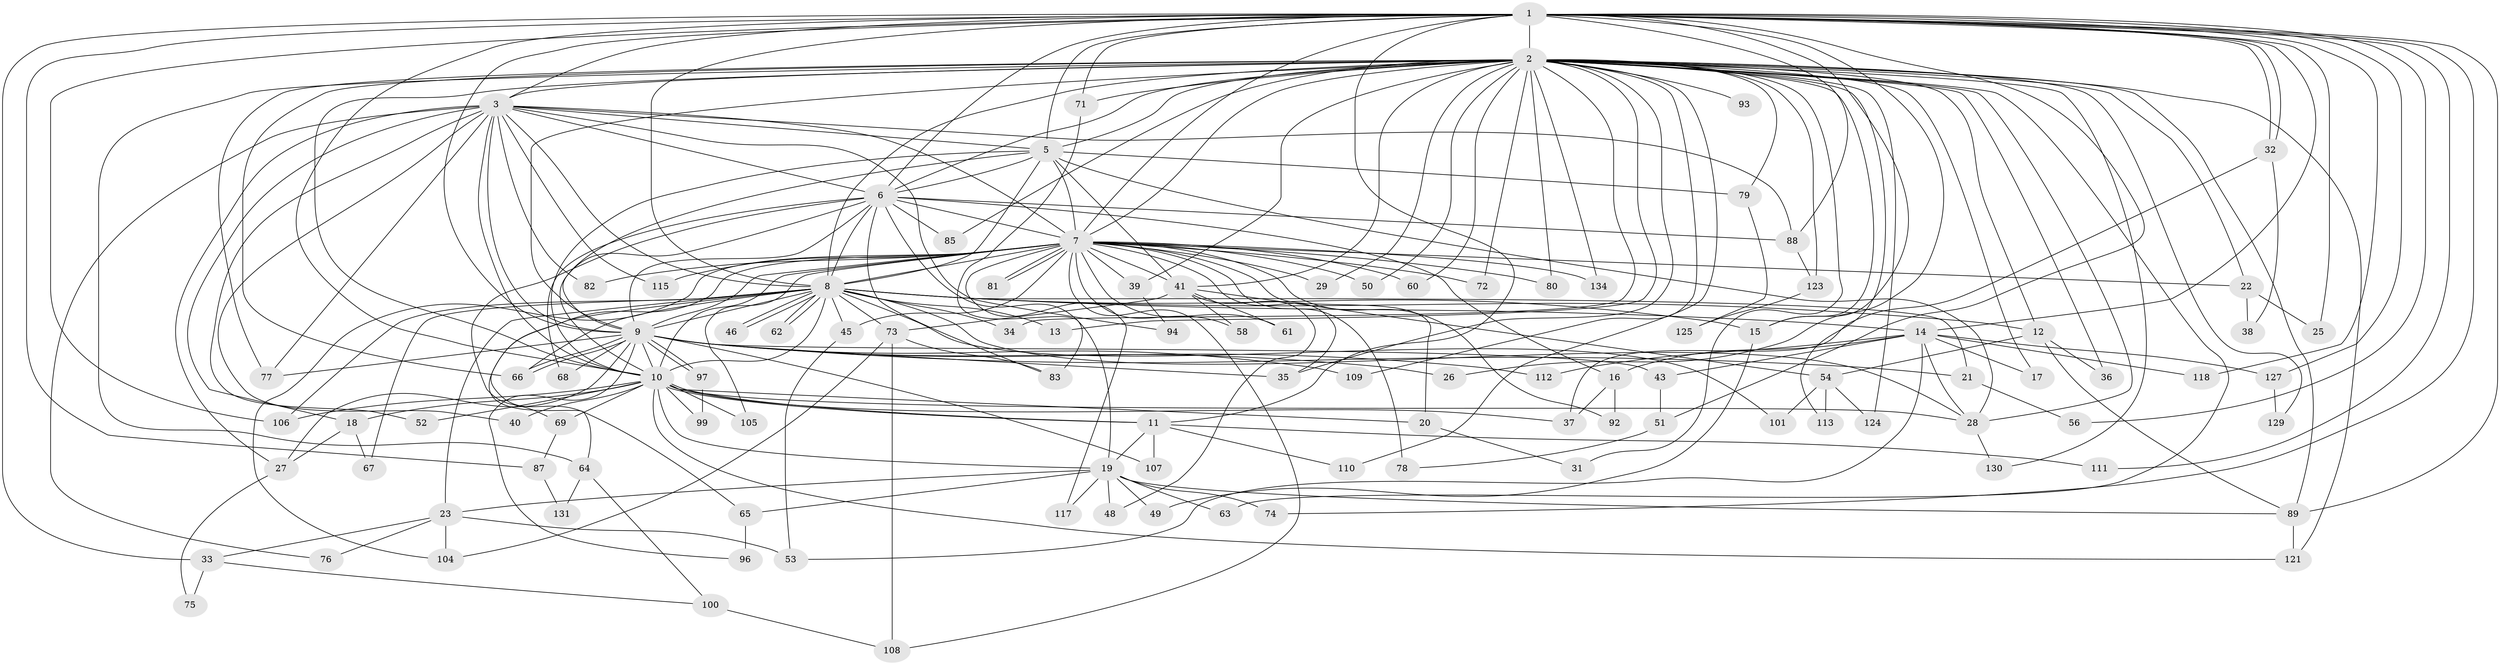 // original degree distribution, {29: 0.007462686567164179, 28: 0.014925373134328358, 19: 0.007462686567164179, 26: 0.007462686567164179, 12: 0.007462686567164179, 16: 0.007462686567164179, 35: 0.007462686567164179, 23: 0.007462686567164179, 25: 0.007462686567164179, 5: 0.03731343283582089, 2: 0.5522388059701493, 10: 0.007462686567164179, 4: 0.09701492537313433, 11: 0.007462686567164179, 3: 0.20149253731343283, 6: 0.022388059701492536}
// Generated by graph-tools (version 1.1) at 2025/11/02/27/25 16:11:01]
// undirected, 107 vertices, 253 edges
graph export_dot {
graph [start="1"]
  node [color=gray90,style=filled];
  1 [super="+95"];
  2 [super="+4"];
  3 [super="+30"];
  5 [super="+126"];
  6;
  7 [super="+24"];
  8 [super="+128"];
  9 [super="+84"];
  10 [super="+132"];
  11 [super="+86"];
  12 [super="+98"];
  13;
  14 [super="+55"];
  15 [super="+59"];
  16 [super="+44"];
  17;
  18;
  19 [super="+91"];
  20;
  21;
  22;
  23;
  25;
  26;
  27 [super="+57"];
  28 [super="+119"];
  29;
  31;
  32;
  33;
  34;
  35 [super="+47"];
  36;
  37;
  38;
  39;
  40;
  41 [super="+42"];
  43;
  45;
  46;
  48;
  49;
  50;
  51;
  52;
  53 [super="+70"];
  54;
  56;
  58;
  60;
  61;
  62;
  63;
  64;
  65;
  66 [super="+90"];
  67;
  68;
  69;
  71;
  72;
  73;
  74;
  75;
  76;
  77 [super="+102"];
  78;
  79;
  80;
  81;
  82;
  83 [super="+103"];
  85;
  87;
  88;
  89 [super="+116"];
  92;
  93;
  94;
  96;
  97;
  99;
  100;
  101;
  104 [super="+120"];
  105;
  106 [super="+122"];
  107;
  108 [super="+114"];
  109;
  110;
  111;
  112;
  113;
  115;
  117;
  118;
  121 [super="+133"];
  123;
  124;
  125;
  127;
  129;
  130;
  131;
  134;
  1 -- 2 [weight=2];
  1 -- 3 [weight=2];
  1 -- 5;
  1 -- 6;
  1 -- 7;
  1 -- 8;
  1 -- 9;
  1 -- 10;
  1 -- 14;
  1 -- 15;
  1 -- 25;
  1 -- 26;
  1 -- 32;
  1 -- 32;
  1 -- 33;
  1 -- 51;
  1 -- 56;
  1 -- 71;
  1 -- 74;
  1 -- 87;
  1 -- 89;
  1 -- 111;
  1 -- 118;
  1 -- 127;
  1 -- 11;
  1 -- 88;
  1 -- 106;
  2 -- 3 [weight=2];
  2 -- 5 [weight=2];
  2 -- 6 [weight=2];
  2 -- 7 [weight=2];
  2 -- 8 [weight=2];
  2 -- 9 [weight=2];
  2 -- 10 [weight=2];
  2 -- 17;
  2 -- 22;
  2 -- 31;
  2 -- 34;
  2 -- 35;
  2 -- 36;
  2 -- 39;
  2 -- 50;
  2 -- 63;
  2 -- 64;
  2 -- 72;
  2 -- 80;
  2 -- 110;
  2 -- 123;
  2 -- 124;
  2 -- 129;
  2 -- 130;
  2 -- 134;
  2 -- 12;
  2 -- 13;
  2 -- 71;
  2 -- 79;
  2 -- 85;
  2 -- 89;
  2 -- 29;
  2 -- 93;
  2 -- 109;
  2 -- 113;
  2 -- 60;
  2 -- 15;
  2 -- 28;
  2 -- 77;
  2 -- 66;
  2 -- 41;
  2 -- 121;
  3 -- 5;
  3 -- 6;
  3 -- 7;
  3 -- 8;
  3 -- 9;
  3 -- 10;
  3 -- 18;
  3 -- 27;
  3 -- 40;
  3 -- 52;
  3 -- 76;
  3 -- 82;
  3 -- 88;
  3 -- 94;
  3 -- 115;
  3 -- 77;
  5 -- 6;
  5 -- 7;
  5 -- 8;
  5 -- 9;
  5 -- 10;
  5 -- 41;
  5 -- 79;
  5 -- 28;
  6 -- 7;
  6 -- 8;
  6 -- 9;
  6 -- 10;
  6 -- 16;
  6 -- 19;
  6 -- 68;
  6 -- 69;
  6 -- 83;
  6 -- 85;
  6 -- 88;
  7 -- 8;
  7 -- 9;
  7 -- 10 [weight=2];
  7 -- 20;
  7 -- 22;
  7 -- 29;
  7 -- 35 [weight=2];
  7 -- 39;
  7 -- 41;
  7 -- 45;
  7 -- 50;
  7 -- 58;
  7 -- 60;
  7 -- 61;
  7 -- 65;
  7 -- 72;
  7 -- 78;
  7 -- 80;
  7 -- 81;
  7 -- 81;
  7 -- 82;
  7 -- 92;
  7 -- 104;
  7 -- 105;
  7 -- 108;
  7 -- 117;
  7 -- 134;
  7 -- 115;
  8 -- 9;
  8 -- 10;
  8 -- 12;
  8 -- 13;
  8 -- 14;
  8 -- 15;
  8 -- 21;
  8 -- 23;
  8 -- 28;
  8 -- 34;
  8 -- 45;
  8 -- 46;
  8 -- 46;
  8 -- 62;
  8 -- 62;
  8 -- 64;
  8 -- 67;
  8 -- 73;
  8 -- 101;
  8 -- 106;
  8 -- 66;
  9 -- 10 [weight=2];
  9 -- 21;
  9 -- 26;
  9 -- 43;
  9 -- 66;
  9 -- 66;
  9 -- 68;
  9 -- 77;
  9 -- 97;
  9 -- 97;
  9 -- 107;
  9 -- 109;
  9 -- 96;
  9 -- 35;
  9 -- 112;
  9 -- 27;
  10 -- 11;
  10 -- 11;
  10 -- 18;
  10 -- 20;
  10 -- 28;
  10 -- 37;
  10 -- 40;
  10 -- 52;
  10 -- 69;
  10 -- 99;
  10 -- 105;
  10 -- 106;
  10 -- 121;
  10 -- 19;
  11 -- 19;
  11 -- 110;
  11 -- 107;
  11 -- 111;
  12 -- 36;
  12 -- 54;
  12 -- 89;
  14 -- 16;
  14 -- 17;
  14 -- 43;
  14 -- 112;
  14 -- 118;
  14 -- 127;
  14 -- 28;
  14 -- 53;
  15 -- 49;
  16 -- 92;
  16 -- 37;
  18 -- 27;
  18 -- 67;
  19 -- 23;
  19 -- 48;
  19 -- 49;
  19 -- 63;
  19 -- 65;
  19 -- 74;
  19 -- 117;
  19 -- 89;
  20 -- 31;
  21 -- 56;
  22 -- 25;
  22 -- 38;
  23 -- 33;
  23 -- 53;
  23 -- 76;
  23 -- 104;
  27 -- 75;
  28 -- 130;
  32 -- 37;
  32 -- 38;
  33 -- 75;
  33 -- 100;
  39 -- 94;
  41 -- 61;
  41 -- 48;
  41 -- 73;
  41 -- 54;
  41 -- 58;
  43 -- 51;
  45 -- 53;
  51 -- 78;
  54 -- 101;
  54 -- 113;
  54 -- 124;
  64 -- 100;
  64 -- 131;
  65 -- 96;
  69 -- 87;
  71 -- 83;
  73 -- 83;
  73 -- 104;
  73 -- 108;
  79 -- 125;
  87 -- 131;
  88 -- 123;
  89 -- 121;
  97 -- 99;
  100 -- 108;
  123 -- 125;
  127 -- 129;
}
